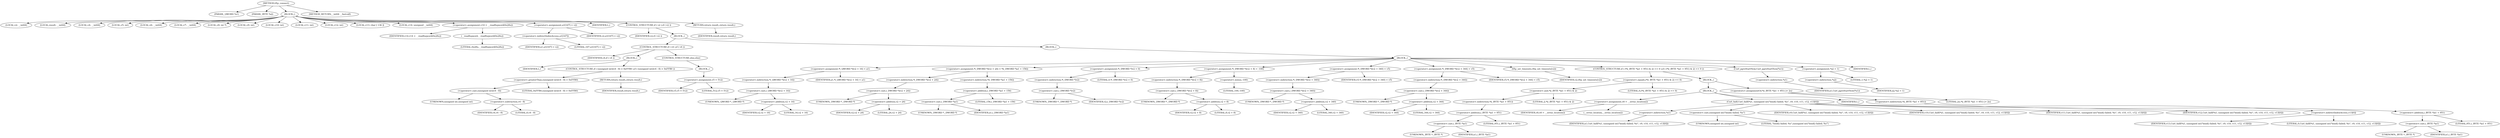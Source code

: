 digraph tftp_connect {  
"1000114" [label = "(METHOD,tftp_connect)" ]
"1000115" [label = "(PARAM,_QWORD *a1)" ]
"1000116" [label = "(PARAM,_BYTE *a2)" ]
"1000117" [label = "(BLOCK,,)" ]
"1000118" [label = "(LOCAL,v2: __int64)" ]
"1000119" [label = "(LOCAL,result: __int64)" ]
"1000120" [label = "(LOCAL,v4: __int64)" ]
"1000121" [label = "(LOCAL,v5: int)" ]
"1000122" [label = "(LOCAL,v6: __int64)" ]
"1000123" [label = "(LOCAL,v7: __int64)" ]
"1000124" [label = "(LOCAL,v8: int *)" ]
"1000125" [label = "(LOCAL,v9: int)" ]
"1000126" [label = "(LOCAL,v10: int)" ]
"1000127" [label = "(LOCAL,v11: int)" ]
"1000128" [label = "(LOCAL,v12: int)" ]
"1000129" [label = "(LOCAL,v13: char [ 136 ])" ]
"1000130" [label = "(LOCAL,v14: unsigned __int64)" ]
"1000131" [label = "(<operator>.assignment,v14 = __readfsqword(0x28u))" ]
"1000132" [label = "(IDENTIFIER,v14,v14 = __readfsqword(0x28u))" ]
"1000133" [label = "(__readfsqword,__readfsqword(0x28u))" ]
"1000134" [label = "(LITERAL,0x28u,__readfsqword(0x28u))" ]
"1000135" [label = "(<operator>.assignment,a1[167] = v2)" ]
"1000136" [label = "(<operator>.indirectIndexAccess,a1[167])" ]
"1000137" [label = "(IDENTIFIER,a1,a1[167] = v2)" ]
"1000138" [label = "(LITERAL,167,a1[167] = v2)" ]
"1000139" [label = "(IDENTIFIER,v2,a1[167] = v2)" ]
"1000140" [label = "(IDENTIFIER,L,)" ]
"1000141" [label = "(CONTROL_STRUCTURE,if ( v2 ),if ( v2 ))" ]
"1000142" [label = "(IDENTIFIER,v2,if ( v2 ))" ]
"1000143" [label = "(BLOCK,,)" ]
"1000144" [label = "(CONTROL_STRUCTURE,if ( v4 ),if ( v4 ))" ]
"1000145" [label = "(IDENTIFIER,v4,if ( v4 ))" ]
"1000146" [label = "(BLOCK,,)" ]
"1000147" [label = "(IDENTIFIER,L,)" ]
"1000148" [label = "(CONTROL_STRUCTURE,if ( (unsigned int)(v4 - 8) > 0xFFB0 ),if ( (unsigned int)(v4 - 8) > 0xFFB0 ))" ]
"1000149" [label = "(<operator>.greaterThan,(unsigned int)(v4 - 8) > 0xFFB0)" ]
"1000150" [label = "(<operator>.cast,(unsigned int)(v4 - 8))" ]
"1000151" [label = "(UNKNOWN,unsigned int,unsigned int)" ]
"1000152" [label = "(<operator>.subtraction,v4 - 8)" ]
"1000153" [label = "(IDENTIFIER,v4,v4 - 8)" ]
"1000154" [label = "(LITERAL,8,v4 - 8)" ]
"1000155" [label = "(LITERAL,0xFFB0,(unsigned int)(v4 - 8) > 0xFFB0)" ]
"1000156" [label = "(RETURN,return result;,return result;)" ]
"1000157" [label = "(IDENTIFIER,result,return result;)" ]
"1000158" [label = "(CONTROL_STRUCTURE,else,else)" ]
"1000159" [label = "(BLOCK,,)" ]
"1000160" [label = "(<operator>.assignment,v5 = 512)" ]
"1000161" [label = "(IDENTIFIER,v5,v5 = 512)" ]
"1000162" [label = "(LITERAL,512,v5 = 512)" ]
"1000163" [label = "(BLOCK,,)" ]
"1000164" [label = "(BLOCK,,)" ]
"1000165" [label = "(<operator>.assignment,*(_QWORD *)(v2 + 16) = a1)" ]
"1000166" [label = "(<operator>.indirection,*(_QWORD *)(v2 + 16))" ]
"1000167" [label = "(<operator>.cast,(_QWORD *)(v2 + 16))" ]
"1000168" [label = "(UNKNOWN,_QWORD *,_QWORD *)" ]
"1000169" [label = "(<operator>.addition,v2 + 16)" ]
"1000170" [label = "(IDENTIFIER,v2,v2 + 16)" ]
"1000171" [label = "(LITERAL,16,v2 + 16)" ]
"1000172" [label = "(IDENTIFIER,a1,*(_QWORD *)(v2 + 16) = a1)" ]
"1000173" [label = "(<operator>.assignment,*(_DWORD *)(v2 + 24) = *((_DWORD *)a1 + 156))" ]
"1000174" [label = "(<operator>.indirection,*(_DWORD *)(v2 + 24))" ]
"1000175" [label = "(<operator>.cast,(_DWORD *)(v2 + 24))" ]
"1000176" [label = "(UNKNOWN,_DWORD *,_DWORD *)" ]
"1000177" [label = "(<operator>.addition,v2 + 24)" ]
"1000178" [label = "(IDENTIFIER,v2,v2 + 24)" ]
"1000179" [label = "(LITERAL,24,v2 + 24)" ]
"1000180" [label = "(<operator>.indirection,*((_DWORD *)a1 + 156))" ]
"1000181" [label = "(<operator>.addition,(_DWORD *)a1 + 156)" ]
"1000182" [label = "(<operator>.cast,(_DWORD *)a1)" ]
"1000183" [label = "(UNKNOWN,_DWORD *,_DWORD *)" ]
"1000184" [label = "(IDENTIFIER,a1,(_DWORD *)a1)" ]
"1000185" [label = "(LITERAL,156,(_DWORD *)a1 + 156)" ]
"1000186" [label = "(<operator>.assignment,*(_DWORD *)v2 = 0)" ]
"1000187" [label = "(<operator>.indirection,*(_DWORD *)v2)" ]
"1000188" [label = "(<operator>.cast,(_DWORD *)v2)" ]
"1000189" [label = "(UNKNOWN,_DWORD *,_DWORD *)" ]
"1000190" [label = "(IDENTIFIER,v2,(_DWORD *)v2)" ]
"1000191" [label = "(LITERAL,0,*(_DWORD *)v2 = 0)" ]
"1000192" [label = "(<operator>.assignment,*(_DWORD *)(v2 + 8) = -100)" ]
"1000193" [label = "(<operator>.indirection,*(_DWORD *)(v2 + 8))" ]
"1000194" [label = "(<operator>.cast,(_DWORD *)(v2 + 8))" ]
"1000195" [label = "(UNKNOWN,_DWORD *,_DWORD *)" ]
"1000196" [label = "(<operator>.addition,v2 + 8)" ]
"1000197" [label = "(IDENTIFIER,v2,v2 + 8)" ]
"1000198" [label = "(LITERAL,8,v2 + 8)" ]
"1000199" [label = "(<operator>.minus,-100)" ]
"1000200" [label = "(LITERAL,100,-100)" ]
"1000201" [label = "(<operator>.assignment,*(_DWORD *)(v2 + 340) = v5)" ]
"1000202" [label = "(<operator>.indirection,*(_DWORD *)(v2 + 340))" ]
"1000203" [label = "(<operator>.cast,(_DWORD *)(v2 + 340))" ]
"1000204" [label = "(UNKNOWN,_DWORD *,_DWORD *)" ]
"1000205" [label = "(<operator>.addition,v2 + 340)" ]
"1000206" [label = "(IDENTIFIER,v2,v2 + 340)" ]
"1000207" [label = "(LITERAL,340,v2 + 340)" ]
"1000208" [label = "(IDENTIFIER,v5,*(_DWORD *)(v2 + 340) = v5)" ]
"1000209" [label = "(<operator>.assignment,*(_DWORD *)(v2 + 344) = v5)" ]
"1000210" [label = "(<operator>.indirection,*(_DWORD *)(v2 + 344))" ]
"1000211" [label = "(<operator>.cast,(_DWORD *)(v2 + 344))" ]
"1000212" [label = "(UNKNOWN,_DWORD *,_DWORD *)" ]
"1000213" [label = "(<operator>.addition,v2 + 344)" ]
"1000214" [label = "(IDENTIFIER,v2,v2 + 344)" ]
"1000215" [label = "(LITERAL,344,v2 + 344)" ]
"1000216" [label = "(IDENTIFIER,v5,*(_DWORD *)(v2 + 344) = v5)" ]
"1000217" [label = "(tftp_set_timeouts,tftp_set_timeouts(v2))" ]
"1000218" [label = "(IDENTIFIER,v2,tftp_set_timeouts(v2))" ]
"1000219" [label = "(CONTROL_STRUCTURE,if ( (*((_BYTE *)a1 + 951) & 2) == 0 ),if ( (*((_BYTE *)a1 + 951) & 2) == 0 ))" ]
"1000220" [label = "(<operator>.equals,(*((_BYTE *)a1 + 951) & 2) == 0)" ]
"1000221" [label = "(<operator>.and,*((_BYTE *)a1 + 951) & 2)" ]
"1000222" [label = "(<operator>.indirection,*((_BYTE *)a1 + 951))" ]
"1000223" [label = "(<operator>.addition,(_BYTE *)a1 + 951)" ]
"1000224" [label = "(<operator>.cast,(_BYTE *)a1)" ]
"1000225" [label = "(UNKNOWN,_BYTE *,_BYTE *)" ]
"1000226" [label = "(IDENTIFIER,a1,(_BYTE *)a1)" ]
"1000227" [label = "(LITERAL,951,(_BYTE *)a1 + 951)" ]
"1000228" [label = "(LITERAL,2,*((_BYTE *)a1 + 951) & 2)" ]
"1000229" [label = "(LITERAL,0,(*((_BYTE *)a1 + 951) & 2) == 0)" ]
"1000230" [label = "(BLOCK,,)" ]
"1000231" [label = "(BLOCK,,)" ]
"1000232" [label = "(<operator>.assignment,v8 = __errno_location())" ]
"1000233" [label = "(IDENTIFIER,v8,v8 = __errno_location())" ]
"1000234" [label = "(__errno_location,__errno_location())" ]
"1000235" [label = "(Curl_failf,Curl_failf(*a1, (unsigned int)\"bind() failed; %s\", v9, v10, v11, v12, v13[0]))" ]
"1000236" [label = "(<operator>.indirection,*a1)" ]
"1000237" [label = "(IDENTIFIER,a1,Curl_failf(*a1, (unsigned int)\"bind() failed; %s\", v9, v10, v11, v12, v13[0]))" ]
"1000238" [label = "(<operator>.cast,(unsigned int)\"bind() failed; %s\")" ]
"1000239" [label = "(UNKNOWN,unsigned int,unsigned int)" ]
"1000240" [label = "(LITERAL,\"bind() failed; %s\",(unsigned int)\"bind() failed; %s\")" ]
"1000241" [label = "(IDENTIFIER,v9,Curl_failf(*a1, (unsigned int)\"bind() failed; %s\", v9, v10, v11, v12, v13[0]))" ]
"1000242" [label = "(IDENTIFIER,v10,Curl_failf(*a1, (unsigned int)\"bind() failed; %s\", v9, v10, v11, v12, v13[0]))" ]
"1000243" [label = "(IDENTIFIER,v11,Curl_failf(*a1, (unsigned int)\"bind() failed; %s\", v9, v10, v11, v12, v13[0]))" ]
"1000244" [label = "(IDENTIFIER,v12,Curl_failf(*a1, (unsigned int)\"bind() failed; %s\", v9, v10, v11, v12, v13[0]))" ]
"1000245" [label = "(<operator>.indirectIndexAccess,v13[0])" ]
"1000246" [label = "(IDENTIFIER,v13,Curl_failf(*a1, (unsigned int)\"bind() failed; %s\", v9, v10, v11, v12, v13[0]))" ]
"1000247" [label = "(LITERAL,0,Curl_failf(*a1, (unsigned int)\"bind() failed; %s\", v9, v10, v11, v12, v13[0]))" ]
"1000248" [label = "(IDENTIFIER,L,)" ]
"1000249" [label = "(<operators>.assignmentOr,*((_BYTE *)a1 + 951) |= 2u)" ]
"1000250" [label = "(<operator>.indirection,*((_BYTE *)a1 + 951))" ]
"1000251" [label = "(<operator>.addition,(_BYTE *)a1 + 951)" ]
"1000252" [label = "(<operator>.cast,(_BYTE *)a1)" ]
"1000253" [label = "(UNKNOWN,_BYTE *,_BYTE *)" ]
"1000254" [label = "(IDENTIFIER,a1,(_BYTE *)a1)" ]
"1000255" [label = "(LITERAL,951,(_BYTE *)a1 + 951)" ]
"1000256" [label = "(LITERAL,2u,*((_BYTE *)a1 + 951) |= 2u)" ]
"1000257" [label = "(Curl_pgrsStartNow,Curl_pgrsStartNow(*a1))" ]
"1000258" [label = "(<operator>.indirection,*a1)" ]
"1000259" [label = "(IDENTIFIER,a1,Curl_pgrsStartNow(*a1))" ]
"1000260" [label = "(<operator>.assignment,*a2 = 1)" ]
"1000261" [label = "(<operator>.indirection,*a2)" ]
"1000262" [label = "(IDENTIFIER,a2,*a2 = 1)" ]
"1000263" [label = "(LITERAL,1,*a2 = 1)" ]
"1000264" [label = "(IDENTIFIER,L,)" ]
"1000265" [label = "(RETURN,return result;,return result;)" ]
"1000266" [label = "(IDENTIFIER,result,return result;)" ]
"1000267" [label = "(METHOD_RETURN,__int64 __fastcall)" ]
  "1000114" -> "1000115" 
  "1000114" -> "1000116" 
  "1000114" -> "1000117" 
  "1000114" -> "1000267" 
  "1000117" -> "1000118" 
  "1000117" -> "1000119" 
  "1000117" -> "1000120" 
  "1000117" -> "1000121" 
  "1000117" -> "1000122" 
  "1000117" -> "1000123" 
  "1000117" -> "1000124" 
  "1000117" -> "1000125" 
  "1000117" -> "1000126" 
  "1000117" -> "1000127" 
  "1000117" -> "1000128" 
  "1000117" -> "1000129" 
  "1000117" -> "1000130" 
  "1000117" -> "1000131" 
  "1000117" -> "1000135" 
  "1000117" -> "1000140" 
  "1000117" -> "1000141" 
  "1000117" -> "1000265" 
  "1000131" -> "1000132" 
  "1000131" -> "1000133" 
  "1000133" -> "1000134" 
  "1000135" -> "1000136" 
  "1000135" -> "1000139" 
  "1000136" -> "1000137" 
  "1000136" -> "1000138" 
  "1000141" -> "1000142" 
  "1000141" -> "1000143" 
  "1000143" -> "1000144" 
  "1000143" -> "1000163" 
  "1000144" -> "1000145" 
  "1000144" -> "1000146" 
  "1000144" -> "1000158" 
  "1000146" -> "1000147" 
  "1000146" -> "1000148" 
  "1000148" -> "1000149" 
  "1000148" -> "1000156" 
  "1000149" -> "1000150" 
  "1000149" -> "1000155" 
  "1000150" -> "1000151" 
  "1000150" -> "1000152" 
  "1000152" -> "1000153" 
  "1000152" -> "1000154" 
  "1000156" -> "1000157" 
  "1000158" -> "1000159" 
  "1000159" -> "1000160" 
  "1000160" -> "1000161" 
  "1000160" -> "1000162" 
  "1000163" -> "1000164" 
  "1000164" -> "1000165" 
  "1000164" -> "1000173" 
  "1000164" -> "1000186" 
  "1000164" -> "1000192" 
  "1000164" -> "1000201" 
  "1000164" -> "1000209" 
  "1000164" -> "1000217" 
  "1000164" -> "1000219" 
  "1000164" -> "1000257" 
  "1000164" -> "1000260" 
  "1000164" -> "1000264" 
  "1000165" -> "1000166" 
  "1000165" -> "1000172" 
  "1000166" -> "1000167" 
  "1000167" -> "1000168" 
  "1000167" -> "1000169" 
  "1000169" -> "1000170" 
  "1000169" -> "1000171" 
  "1000173" -> "1000174" 
  "1000173" -> "1000180" 
  "1000174" -> "1000175" 
  "1000175" -> "1000176" 
  "1000175" -> "1000177" 
  "1000177" -> "1000178" 
  "1000177" -> "1000179" 
  "1000180" -> "1000181" 
  "1000181" -> "1000182" 
  "1000181" -> "1000185" 
  "1000182" -> "1000183" 
  "1000182" -> "1000184" 
  "1000186" -> "1000187" 
  "1000186" -> "1000191" 
  "1000187" -> "1000188" 
  "1000188" -> "1000189" 
  "1000188" -> "1000190" 
  "1000192" -> "1000193" 
  "1000192" -> "1000199" 
  "1000193" -> "1000194" 
  "1000194" -> "1000195" 
  "1000194" -> "1000196" 
  "1000196" -> "1000197" 
  "1000196" -> "1000198" 
  "1000199" -> "1000200" 
  "1000201" -> "1000202" 
  "1000201" -> "1000208" 
  "1000202" -> "1000203" 
  "1000203" -> "1000204" 
  "1000203" -> "1000205" 
  "1000205" -> "1000206" 
  "1000205" -> "1000207" 
  "1000209" -> "1000210" 
  "1000209" -> "1000216" 
  "1000210" -> "1000211" 
  "1000211" -> "1000212" 
  "1000211" -> "1000213" 
  "1000213" -> "1000214" 
  "1000213" -> "1000215" 
  "1000217" -> "1000218" 
  "1000219" -> "1000220" 
  "1000219" -> "1000230" 
  "1000220" -> "1000221" 
  "1000220" -> "1000229" 
  "1000221" -> "1000222" 
  "1000221" -> "1000228" 
  "1000222" -> "1000223" 
  "1000223" -> "1000224" 
  "1000223" -> "1000227" 
  "1000224" -> "1000225" 
  "1000224" -> "1000226" 
  "1000230" -> "1000231" 
  "1000230" -> "1000249" 
  "1000231" -> "1000232" 
  "1000231" -> "1000235" 
  "1000231" -> "1000248" 
  "1000232" -> "1000233" 
  "1000232" -> "1000234" 
  "1000235" -> "1000236" 
  "1000235" -> "1000238" 
  "1000235" -> "1000241" 
  "1000235" -> "1000242" 
  "1000235" -> "1000243" 
  "1000235" -> "1000244" 
  "1000235" -> "1000245" 
  "1000236" -> "1000237" 
  "1000238" -> "1000239" 
  "1000238" -> "1000240" 
  "1000245" -> "1000246" 
  "1000245" -> "1000247" 
  "1000249" -> "1000250" 
  "1000249" -> "1000256" 
  "1000250" -> "1000251" 
  "1000251" -> "1000252" 
  "1000251" -> "1000255" 
  "1000252" -> "1000253" 
  "1000252" -> "1000254" 
  "1000257" -> "1000258" 
  "1000258" -> "1000259" 
  "1000260" -> "1000261" 
  "1000260" -> "1000263" 
  "1000261" -> "1000262" 
  "1000265" -> "1000266" 
}
